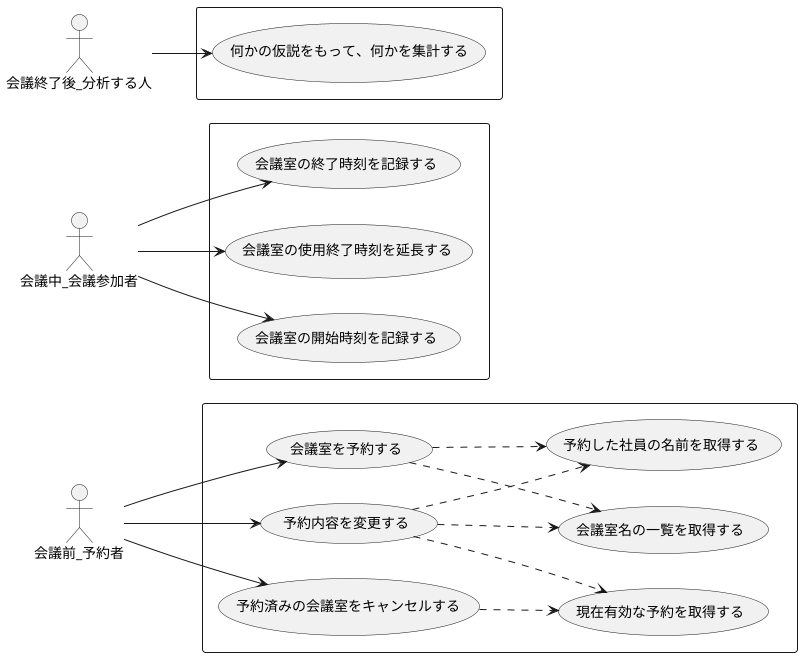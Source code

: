 @startuml
left to right direction

actor 会議前_予約者 as a1
actor 会議中_会議参加者  as a3
actor 会議終了後_分析する人 as a2

rectangle {
    a1 --> (会議室を予約する)
    (会議室を予約する) ..> (会議室名の一覧を取得する)
    (会議室を予約する) ..> (予約した社員の名前を取得する)
    a1 --> (予約済みの会議室をキャンセルする)
    a1 --> (予約内容を変更する)
    (予約内容を変更する) ..>  (現在有効な予約を取得する)
    (予約内容を変更する) ..>  (会議室名の一覧を取得する)
    (予約内容を変更する) ..>  (予約した社員の名前を取得する)
    (予約済みの会議室をキャンセルする) ..>  (現在有効な予約を取得する)
}

rectangle {
    a2 --> (何かの仮説をもって、何かを集計する)
}

rectangle {
    a3 --> (会議室の開始時刻を記録する)
    a3 --> (会議室の終了時刻を記録する)
    a3 --> (会議室の使用終了時刻を延長する)
}

@enduml